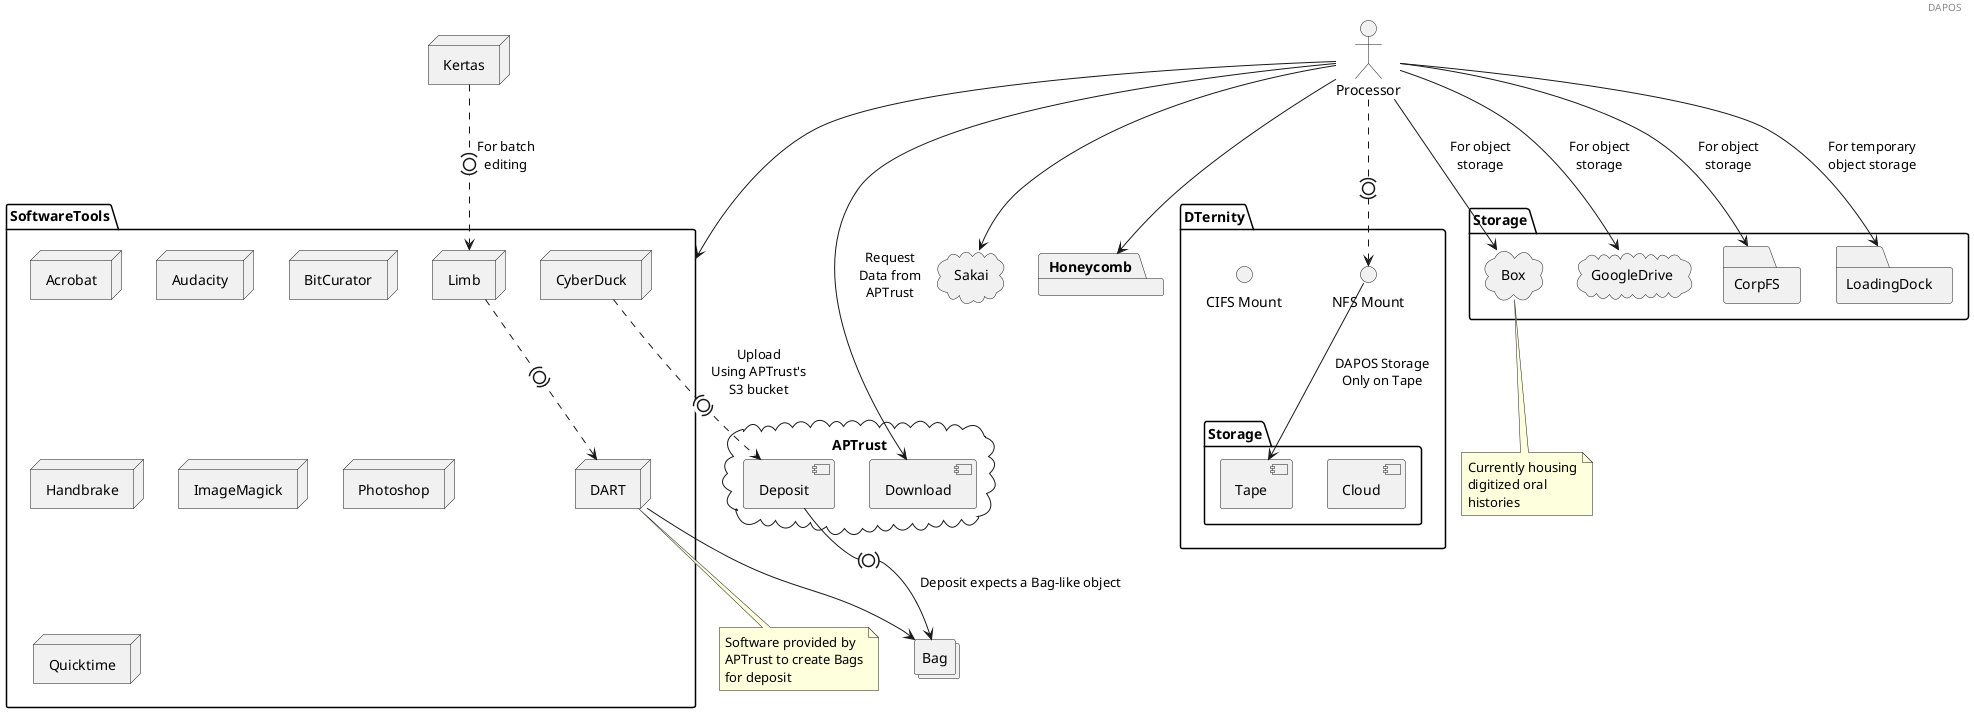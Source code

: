 # Render via PlantUML
# Generated via plantuml-preview (https://github.com/peele/plantuml-preview) in Atom
# package
# node
# folder
# frame
# cloud
# database
# interface
@startuml

header DAPOS

cloud APTrust {
  component Deposit
  component Download
}

actor Processor
collections Bag
package SoftwareTools {
  node Acrobat
  node Audacity
  node BitCurator
  node CyberDuck
  node DART
  node Handbrake
  node ImageMagick
  node Limb
  node Photoshop
  node Quicktime
}
node Kertas

note bottom of DART
  Software provided by
  APTrust to create Bags
  for deposit
end note

package "DTernity" {
  interface "NFS Mount" as DTernityNFSM
  interface "CIFS Mount" as DTernityCIFSM
  package "Storage" as DTernityStorage {
    component "Cloud" as DternityCS
    component "Tape" as DternityTS
  }
}

package Storage {
  cloud Box
  cloud GoogleDrive
  folder CorpFS
  folder LoadingDock
}
cloud Sakai
package Honeycomb

CyberDuck .(0).> Deposit : "Upload\nUsing APTrust's\nS3 bucket"
DART --> Bag
Limb .(0).> DART
Deposit -(0)-> Bag : "Deposit expects a Bag-like object"
DTernityNFSM --> DternityTS : "DAPOS Storage\nOnly on Tape"
Processor --> Download : "Request\nData from\nAPTrust"
Processor .(0).> DTernityNFSM
Kertas .(0).> Limb : "For batch\nediting"
Processor --> SoftwareTools
Processor --> Box : "For object\nstorage"
note bottom of Box
  Currently housing
  digitized oral
  histories
end note
Processor --> GoogleDrive : "For object\nstorage"
Processor --> CorpFS : "For object\nstorage"
Processor --> LoadingDock : "For temporary\nobject storage"
Processor --> Honeycomb
Processor --> Sakai

@enduml
